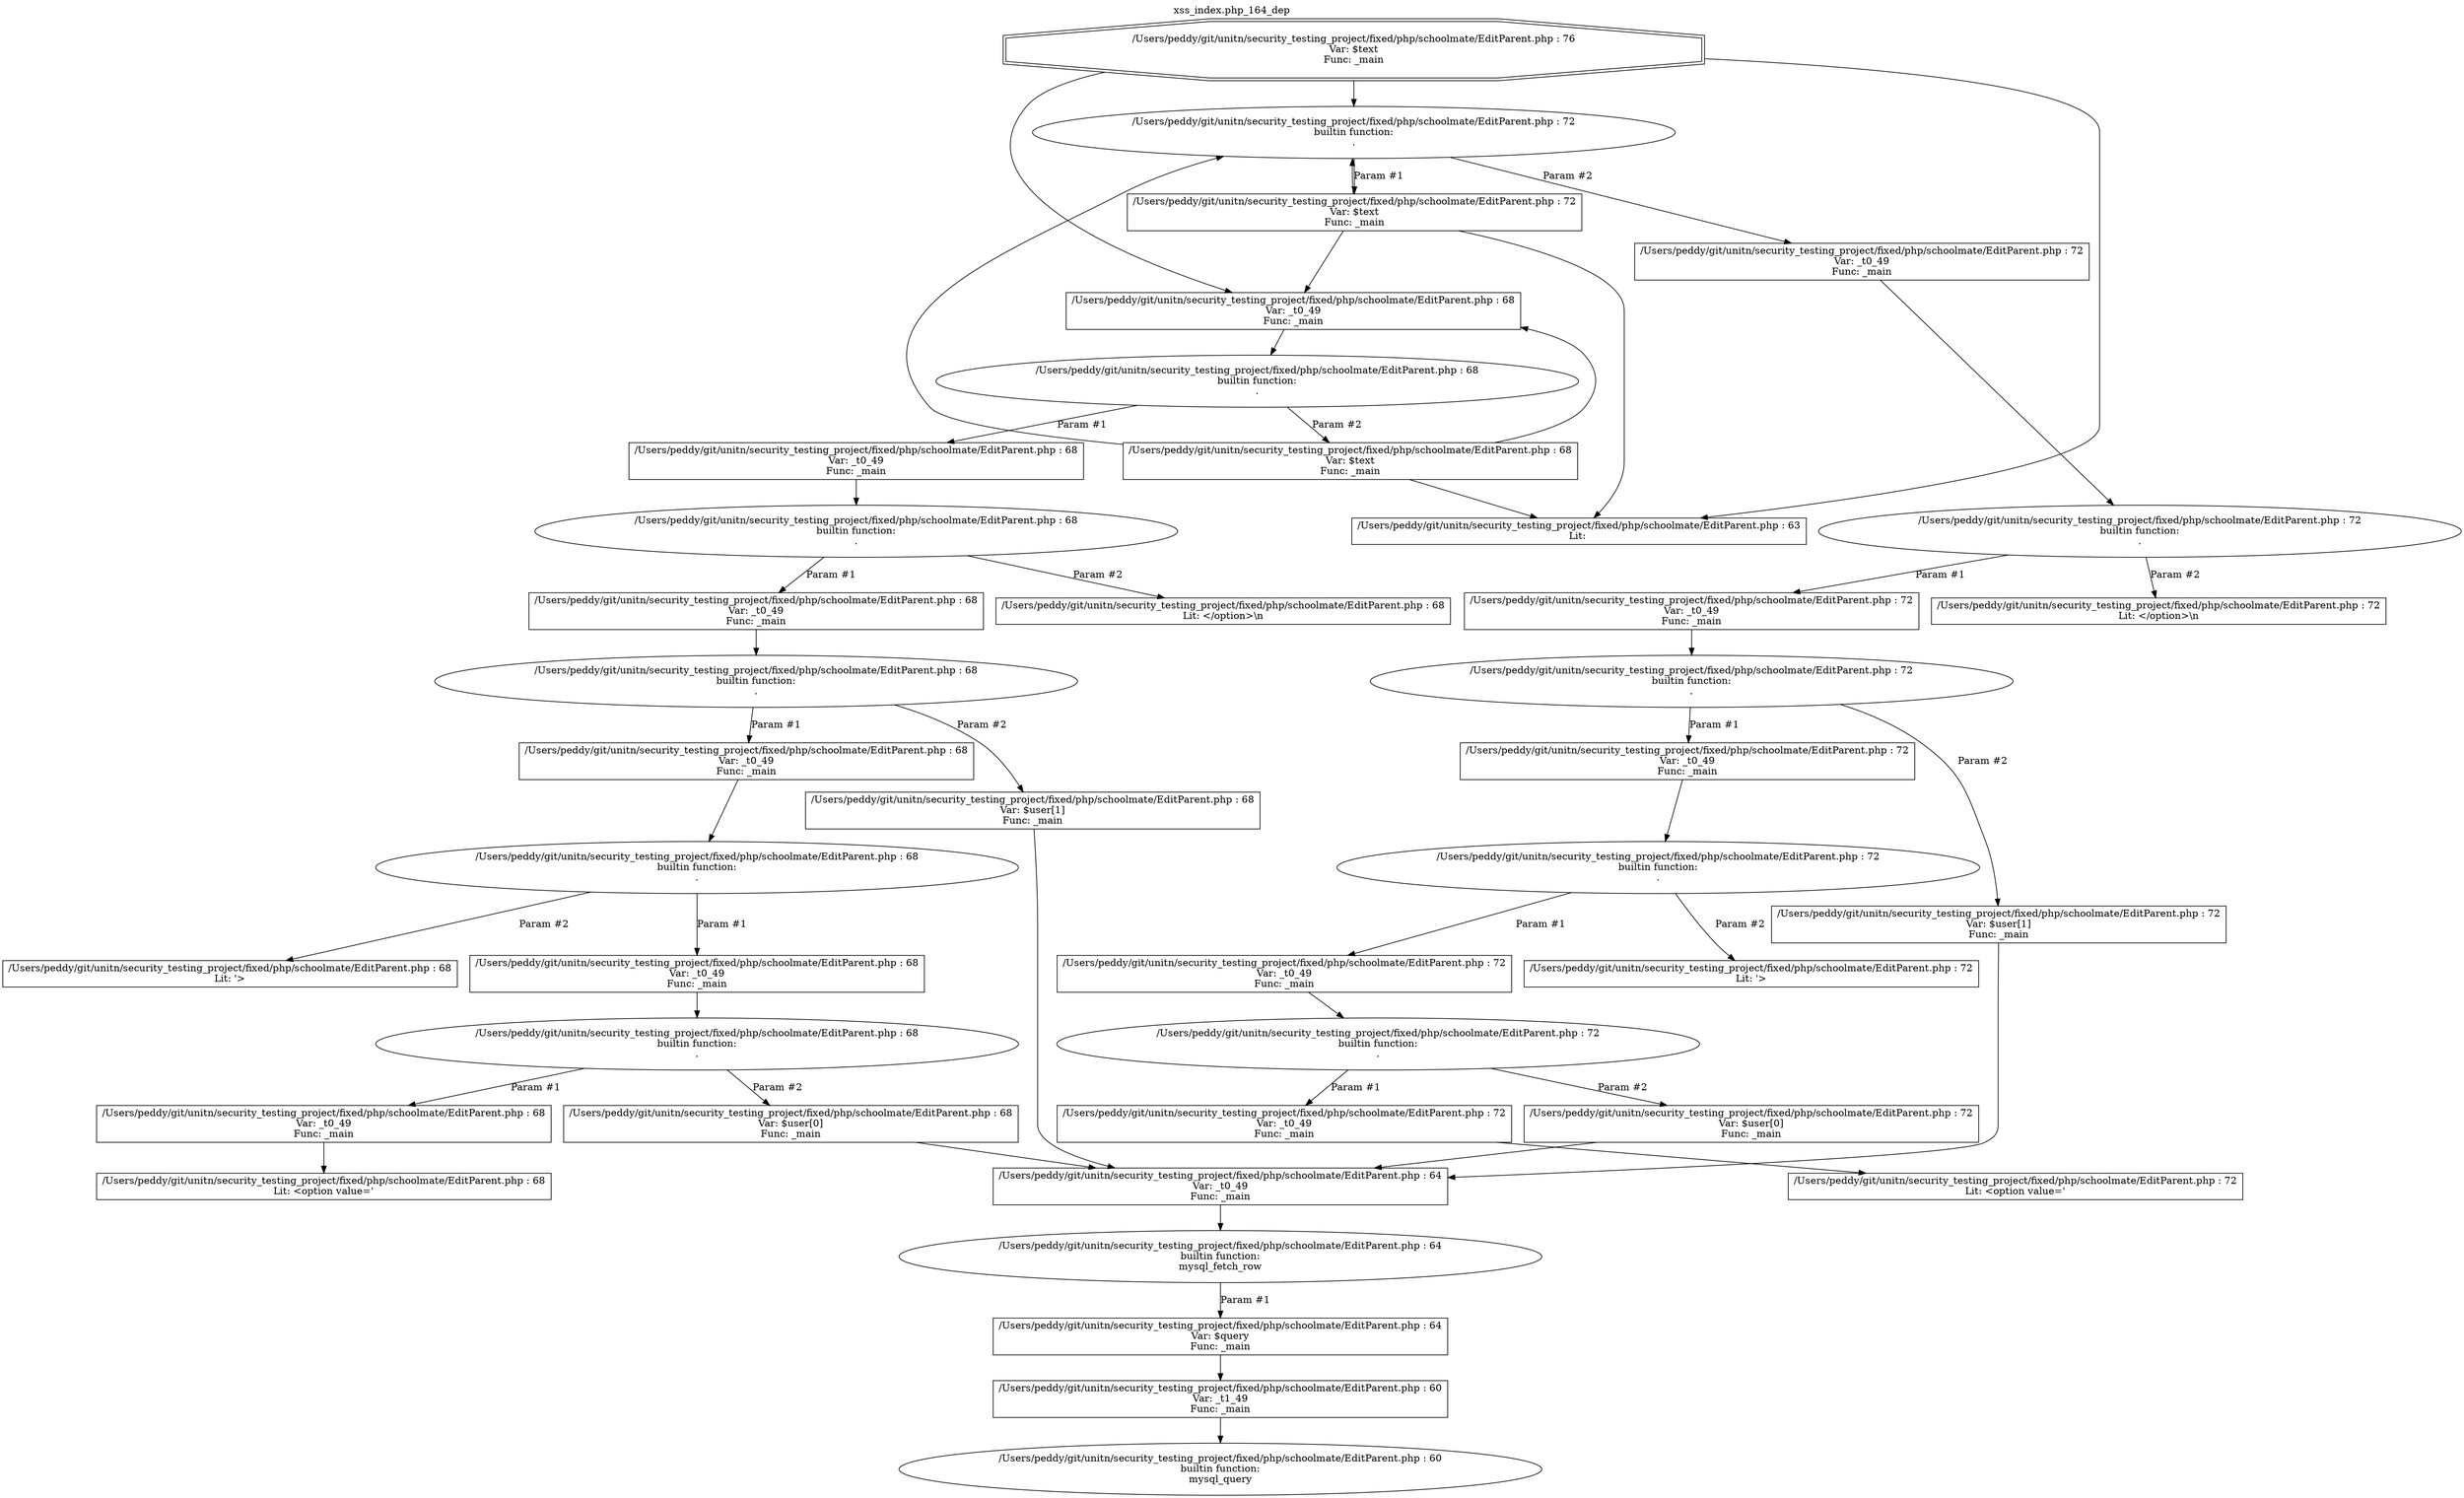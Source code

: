 digraph cfg {
  label="xss_index.php_164_dep";
  labelloc=t;
  n1 [shape=doubleoctagon, label="/Users/peddy/git/unitn/security_testing_project/fixed/php/schoolmate/EditParent.php : 76\nVar: $text\nFunc: _main\n"];
  n2 [shape=ellipse, label="/Users/peddy/git/unitn/security_testing_project/fixed/php/schoolmate/EditParent.php : 72\nbuiltin function:\n.\n"];
  n3 [shape=box, label="/Users/peddy/git/unitn/security_testing_project/fixed/php/schoolmate/EditParent.php : 72\nVar: $text\nFunc: _main\n"];
  n4 [shape=box, label="/Users/peddy/git/unitn/security_testing_project/fixed/php/schoolmate/EditParent.php : 68\nVar: _t0_49\nFunc: _main\n"];
  n5 [shape=ellipse, label="/Users/peddy/git/unitn/security_testing_project/fixed/php/schoolmate/EditParent.php : 68\nbuiltin function:\n.\n"];
  n6 [shape=box, label="/Users/peddy/git/unitn/security_testing_project/fixed/php/schoolmate/EditParent.php : 68\nVar: _t0_49\nFunc: _main\n"];
  n7 [shape=ellipse, label="/Users/peddy/git/unitn/security_testing_project/fixed/php/schoolmate/EditParent.php : 68\nbuiltin function:\n.\n"];
  n8 [shape=box, label="/Users/peddy/git/unitn/security_testing_project/fixed/php/schoolmate/EditParent.php : 68\nVar: _t0_49\nFunc: _main\n"];
  n9 [shape=ellipse, label="/Users/peddy/git/unitn/security_testing_project/fixed/php/schoolmate/EditParent.php : 68\nbuiltin function:\n.\n"];
  n10 [shape=box, label="/Users/peddy/git/unitn/security_testing_project/fixed/php/schoolmate/EditParent.php : 68\nVar: _t0_49\nFunc: _main\n"];
  n11 [shape=ellipse, label="/Users/peddy/git/unitn/security_testing_project/fixed/php/schoolmate/EditParent.php : 68\nbuiltin function:\n.\n"];
  n12 [shape=box, label="/Users/peddy/git/unitn/security_testing_project/fixed/php/schoolmate/EditParent.php : 68\nVar: _t0_49\nFunc: _main\n"];
  n13 [shape=ellipse, label="/Users/peddy/git/unitn/security_testing_project/fixed/php/schoolmate/EditParent.php : 68\nbuiltin function:\n.\n"];
  n14 [shape=box, label="/Users/peddy/git/unitn/security_testing_project/fixed/php/schoolmate/EditParent.php : 68\nVar: _t0_49\nFunc: _main\n"];
  n15 [shape=box, label="/Users/peddy/git/unitn/security_testing_project/fixed/php/schoolmate/EditParent.php : 68\nLit: <option value='\n"];
  n16 [shape=box, label="/Users/peddy/git/unitn/security_testing_project/fixed/php/schoolmate/EditParent.php : 68\nVar: $user[0]\nFunc: _main\n"];
  n17 [shape=box, label="/Users/peddy/git/unitn/security_testing_project/fixed/php/schoolmate/EditParent.php : 64\nVar: _t0_49\nFunc: _main\n"];
  n18 [shape=ellipse, label="/Users/peddy/git/unitn/security_testing_project/fixed/php/schoolmate/EditParent.php : 64\nbuiltin function:\nmysql_fetch_row\n"];
  n19 [shape=box, label="/Users/peddy/git/unitn/security_testing_project/fixed/php/schoolmate/EditParent.php : 64\nVar: $query\nFunc: _main\n"];
  n20 [shape=box, label="/Users/peddy/git/unitn/security_testing_project/fixed/php/schoolmate/EditParent.php : 60\nVar: _t1_49\nFunc: _main\n"];
  n21 [shape=ellipse, label="/Users/peddy/git/unitn/security_testing_project/fixed/php/schoolmate/EditParent.php : 60\nbuiltin function:\nmysql_query\n"];
  n22 [shape=box, label="/Users/peddy/git/unitn/security_testing_project/fixed/php/schoolmate/EditParent.php : 68\nLit: '>\n"];
  n23 [shape=box, label="/Users/peddy/git/unitn/security_testing_project/fixed/php/schoolmate/EditParent.php : 68\nVar: $user[1]\nFunc: _main\n"];
  n24 [shape=box, label="/Users/peddy/git/unitn/security_testing_project/fixed/php/schoolmate/EditParent.php : 68\nLit: </option>\\n\n"];
  n25 [shape=box, label="/Users/peddy/git/unitn/security_testing_project/fixed/php/schoolmate/EditParent.php : 68\nVar: $text\nFunc: _main\n"];
  n26 [shape=box, label="/Users/peddy/git/unitn/security_testing_project/fixed/php/schoolmate/EditParent.php : 63\nLit: \n"];
  n27 [shape=box, label="/Users/peddy/git/unitn/security_testing_project/fixed/php/schoolmate/EditParent.php : 72\nVar: _t0_49\nFunc: _main\n"];
  n28 [shape=ellipse, label="/Users/peddy/git/unitn/security_testing_project/fixed/php/schoolmate/EditParent.php : 72\nbuiltin function:\n.\n"];
  n29 [shape=box, label="/Users/peddy/git/unitn/security_testing_project/fixed/php/schoolmate/EditParent.php : 72\nVar: _t0_49\nFunc: _main\n"];
  n30 [shape=ellipse, label="/Users/peddy/git/unitn/security_testing_project/fixed/php/schoolmate/EditParent.php : 72\nbuiltin function:\n.\n"];
  n31 [shape=box, label="/Users/peddy/git/unitn/security_testing_project/fixed/php/schoolmate/EditParent.php : 72\nVar: _t0_49\nFunc: _main\n"];
  n32 [shape=ellipse, label="/Users/peddy/git/unitn/security_testing_project/fixed/php/schoolmate/EditParent.php : 72\nbuiltin function:\n.\n"];
  n33 [shape=box, label="/Users/peddy/git/unitn/security_testing_project/fixed/php/schoolmate/EditParent.php : 72\nVar: _t0_49\nFunc: _main\n"];
  n34 [shape=ellipse, label="/Users/peddy/git/unitn/security_testing_project/fixed/php/schoolmate/EditParent.php : 72\nbuiltin function:\n.\n"];
  n35 [shape=box, label="/Users/peddy/git/unitn/security_testing_project/fixed/php/schoolmate/EditParent.php : 72\nVar: _t0_49\nFunc: _main\n"];
  n36 [shape=box, label="/Users/peddy/git/unitn/security_testing_project/fixed/php/schoolmate/EditParent.php : 72\nLit: <option value='\n"];
  n37 [shape=box, label="/Users/peddy/git/unitn/security_testing_project/fixed/php/schoolmate/EditParent.php : 72\nVar: $user[0]\nFunc: _main\n"];
  n38 [shape=box, label="/Users/peddy/git/unitn/security_testing_project/fixed/php/schoolmate/EditParent.php : 72\nLit: '>\n"];
  n39 [shape=box, label="/Users/peddy/git/unitn/security_testing_project/fixed/php/schoolmate/EditParent.php : 72\nVar: $user[1]\nFunc: _main\n"];
  n40 [shape=box, label="/Users/peddy/git/unitn/security_testing_project/fixed/php/schoolmate/EditParent.php : 72\nLit: </option>\\n\n"];
  n1 -> n2;
  n1 -> n4;
  n1 -> n26;
  n3 -> n2;
  n3 -> n4;
  n3 -> n26;
  n4 -> n5;
  n6 -> n7;
  n8 -> n9;
  n10 -> n11;
  n12 -> n13;
  n14 -> n15;
  n13 -> n14[label="Param #1"];
  n13 -> n16[label="Param #2"];
  n17 -> n18;
  n20 -> n21;
  n19 -> n20;
  n18 -> n19[label="Param #1"];
  n16 -> n17;
  n11 -> n12[label="Param #1"];
  n11 -> n22[label="Param #2"];
  n9 -> n10[label="Param #1"];
  n9 -> n23[label="Param #2"];
  n23 -> n17;
  n7 -> n8[label="Param #1"];
  n7 -> n24[label="Param #2"];
  n5 -> n6[label="Param #1"];
  n5 -> n25[label="Param #2"];
  n25 -> n2;
  n25 -> n4;
  n25 -> n26;
  n2 -> n3[label="Param #1"];
  n2 -> n27[label="Param #2"];
  n27 -> n28;
  n29 -> n30;
  n31 -> n32;
  n33 -> n34;
  n35 -> n36;
  n34 -> n35[label="Param #1"];
  n34 -> n37[label="Param #2"];
  n37 -> n17;
  n32 -> n33[label="Param #1"];
  n32 -> n38[label="Param #2"];
  n30 -> n31[label="Param #1"];
  n30 -> n39[label="Param #2"];
  n39 -> n17;
  n28 -> n29[label="Param #1"];
  n28 -> n40[label="Param #2"];
}
